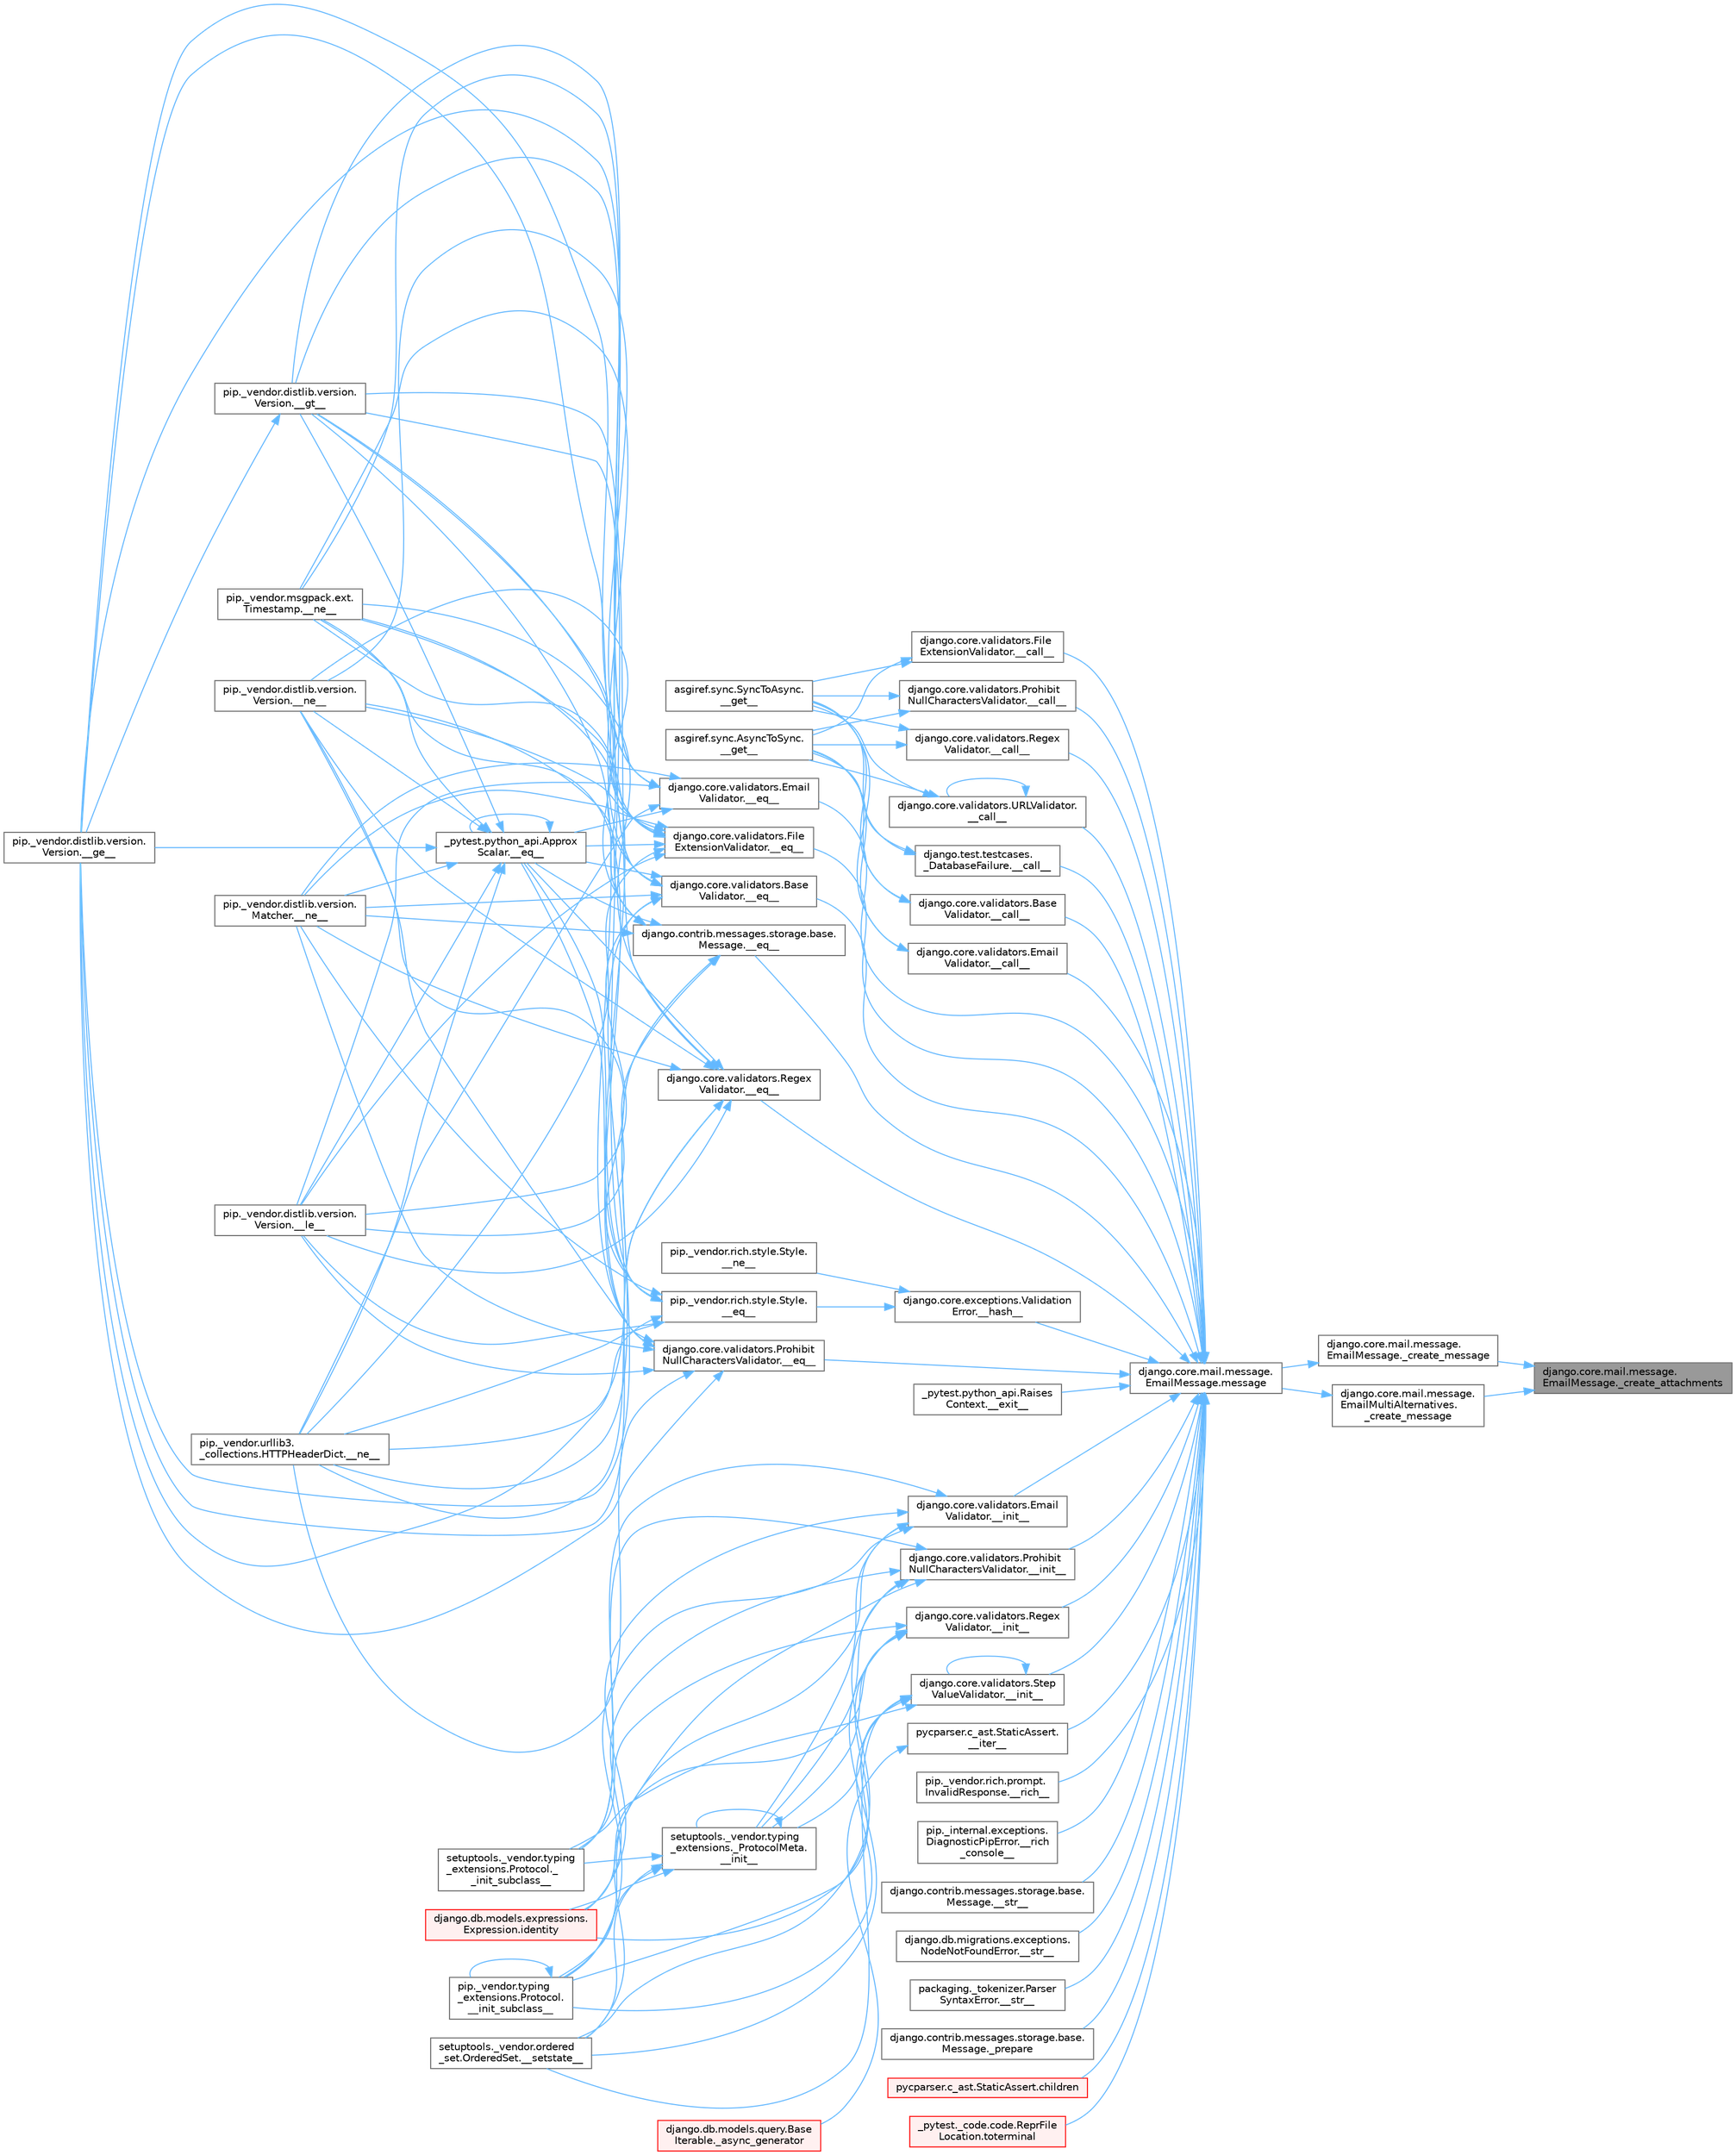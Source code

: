 digraph "django.core.mail.message.EmailMessage._create_attachments"
{
 // LATEX_PDF_SIZE
  bgcolor="transparent";
  edge [fontname=Helvetica,fontsize=10,labelfontname=Helvetica,labelfontsize=10];
  node [fontname=Helvetica,fontsize=10,shape=box,height=0.2,width=0.4];
  rankdir="RL";
  Node1 [id="Node000001",label="django.core.mail.message.\lEmailMessage._create_attachments",height=0.2,width=0.4,color="gray40", fillcolor="grey60", style="filled", fontcolor="black",tooltip=" "];
  Node1 -> Node2 [id="edge1_Node000001_Node000002",dir="back",color="steelblue1",style="solid",tooltip=" "];
  Node2 [id="Node000002",label="django.core.mail.message.\lEmailMessage._create_message",height=0.2,width=0.4,color="grey40", fillcolor="white", style="filled",URL="$classdjango_1_1core_1_1mail_1_1message_1_1_email_message.html#a31c0fbc391763bdd9a5275f8a9188383",tooltip=" "];
  Node2 -> Node3 [id="edge2_Node000002_Node000003",dir="back",color="steelblue1",style="solid",tooltip=" "];
  Node3 [id="Node000003",label="django.core.mail.message.\lEmailMessage.message",height=0.2,width=0.4,color="grey40", fillcolor="white", style="filled",URL="$classdjango_1_1core_1_1mail_1_1message_1_1_email_message.html#abb0f7b60b3f05b0d374e0d91fc1aa42e",tooltip=" "];
  Node3 -> Node4 [id="edge3_Node000003_Node000004",dir="back",color="steelblue1",style="solid",tooltip=" "];
  Node4 [id="Node000004",label="django.core.validators.Base\lValidator.__call__",height=0.2,width=0.4,color="grey40", fillcolor="white", style="filled",URL="$classdjango_1_1core_1_1validators_1_1_base_validator.html#ac718256582df714e061c6b927e045d12",tooltip=" "];
  Node4 -> Node5 [id="edge4_Node000004_Node000005",dir="back",color="steelblue1",style="solid",tooltip=" "];
  Node5 [id="Node000005",label="asgiref.sync.AsyncToSync.\l__get__",height=0.2,width=0.4,color="grey40", fillcolor="white", style="filled",URL="$classasgiref_1_1sync_1_1_async_to_sync.html#a23e9ef7a73da98dad9e3f4e65846969b",tooltip=" "];
  Node4 -> Node6 [id="edge5_Node000004_Node000006",dir="back",color="steelblue1",style="solid",tooltip=" "];
  Node6 [id="Node000006",label="asgiref.sync.SyncToAsync.\l__get__",height=0.2,width=0.4,color="grey40", fillcolor="white", style="filled",URL="$classasgiref_1_1sync_1_1_sync_to_async.html#aebdfbe3f01079a529fd2f39810597381",tooltip=" "];
  Node3 -> Node7 [id="edge6_Node000003_Node000007",dir="back",color="steelblue1",style="solid",tooltip=" "];
  Node7 [id="Node000007",label="django.core.validators.Email\lValidator.__call__",height=0.2,width=0.4,color="grey40", fillcolor="white", style="filled",URL="$classdjango_1_1core_1_1validators_1_1_email_validator.html#ac0268c199dc40556656d540cd51410f8",tooltip=" "];
  Node7 -> Node5 [id="edge7_Node000007_Node000005",dir="back",color="steelblue1",style="solid",tooltip=" "];
  Node7 -> Node6 [id="edge8_Node000007_Node000006",dir="back",color="steelblue1",style="solid",tooltip=" "];
  Node3 -> Node8 [id="edge9_Node000003_Node000008",dir="back",color="steelblue1",style="solid",tooltip=" "];
  Node8 [id="Node000008",label="django.core.validators.File\lExtensionValidator.__call__",height=0.2,width=0.4,color="grey40", fillcolor="white", style="filled",URL="$classdjango_1_1core_1_1validators_1_1_file_extension_validator.html#a8ca13772240522b408e6d8abce6aad7c",tooltip=" "];
  Node8 -> Node5 [id="edge10_Node000008_Node000005",dir="back",color="steelblue1",style="solid",tooltip=" "];
  Node8 -> Node6 [id="edge11_Node000008_Node000006",dir="back",color="steelblue1",style="solid",tooltip=" "];
  Node3 -> Node9 [id="edge12_Node000003_Node000009",dir="back",color="steelblue1",style="solid",tooltip=" "];
  Node9 [id="Node000009",label="django.core.validators.Prohibit\lNullCharactersValidator.__call__",height=0.2,width=0.4,color="grey40", fillcolor="white", style="filled",URL="$classdjango_1_1core_1_1validators_1_1_prohibit_null_characters_validator.html#a09a4196f97efb12d6343daa3fc6983bc",tooltip=" "];
  Node9 -> Node5 [id="edge13_Node000009_Node000005",dir="back",color="steelblue1",style="solid",tooltip=" "];
  Node9 -> Node6 [id="edge14_Node000009_Node000006",dir="back",color="steelblue1",style="solid",tooltip=" "];
  Node3 -> Node10 [id="edge15_Node000003_Node000010",dir="back",color="steelblue1",style="solid",tooltip=" "];
  Node10 [id="Node000010",label="django.core.validators.Regex\lValidator.__call__",height=0.2,width=0.4,color="grey40", fillcolor="white", style="filled",URL="$classdjango_1_1core_1_1validators_1_1_regex_validator.html#a30d4eea6f9d0ab73781123cc26244775",tooltip=" "];
  Node10 -> Node5 [id="edge16_Node000010_Node000005",dir="back",color="steelblue1",style="solid",tooltip=" "];
  Node10 -> Node6 [id="edge17_Node000010_Node000006",dir="back",color="steelblue1",style="solid",tooltip=" "];
  Node3 -> Node11 [id="edge18_Node000003_Node000011",dir="back",color="steelblue1",style="solid",tooltip=" "];
  Node11 [id="Node000011",label="django.core.validators.URLValidator.\l__call__",height=0.2,width=0.4,color="grey40", fillcolor="white", style="filled",URL="$classdjango_1_1core_1_1validators_1_1_u_r_l_validator.html#aed00ff72fd14908f52b3ba962f347e0d",tooltip=" "];
  Node11 -> Node11 [id="edge19_Node000011_Node000011",dir="back",color="steelblue1",style="solid",tooltip=" "];
  Node11 -> Node5 [id="edge20_Node000011_Node000005",dir="back",color="steelblue1",style="solid",tooltip=" "];
  Node11 -> Node6 [id="edge21_Node000011_Node000006",dir="back",color="steelblue1",style="solid",tooltip=" "];
  Node3 -> Node12 [id="edge22_Node000003_Node000012",dir="back",color="steelblue1",style="solid",tooltip=" "];
  Node12 [id="Node000012",label="django.test.testcases.\l_DatabaseFailure.__call__",height=0.2,width=0.4,color="grey40", fillcolor="white", style="filled",URL="$classdjango_1_1test_1_1testcases_1_1___database_failure.html#ab45cf52e31914d71f3b7b4bcb2062e85",tooltip=" "];
  Node12 -> Node5 [id="edge23_Node000012_Node000005",dir="back",color="steelblue1",style="solid",tooltip=" "];
  Node12 -> Node6 [id="edge24_Node000012_Node000006",dir="back",color="steelblue1",style="solid",tooltip=" "];
  Node3 -> Node13 [id="edge25_Node000003_Node000013",dir="back",color="steelblue1",style="solid",tooltip=" "];
  Node13 [id="Node000013",label="django.contrib.messages.storage.base.\lMessage.__eq__",height=0.2,width=0.4,color="grey40", fillcolor="white", style="filled",URL="$classdjango_1_1contrib_1_1messages_1_1storage_1_1base_1_1_message.html#ad2ac4efd789369cba573eb00313e6983",tooltip=" "];
  Node13 -> Node14 [id="edge26_Node000013_Node000014",dir="back",color="steelblue1",style="solid",tooltip=" "];
  Node14 [id="Node000014",label="_pytest.python_api.Approx\lScalar.__eq__",height=0.2,width=0.4,color="grey40", fillcolor="white", style="filled",URL="$class__pytest_1_1python__api_1_1_approx_scalar.html#af4601ee4ca7409927f88c83ebfc3d923",tooltip=" "];
  Node14 -> Node14 [id="edge27_Node000014_Node000014",dir="back",color="steelblue1",style="solid",tooltip=" "];
  Node14 -> Node15 [id="edge28_Node000014_Node000015",dir="back",color="steelblue1",style="solid",tooltip=" "];
  Node15 [id="Node000015",label="pip._vendor.distlib.version.\lVersion.__ge__",height=0.2,width=0.4,color="grey40", fillcolor="white", style="filled",URL="$classpip_1_1__vendor_1_1distlib_1_1version_1_1_version.html#aa6b7b889cebc687ddb5ed9040d01b1ec",tooltip=" "];
  Node14 -> Node16 [id="edge29_Node000014_Node000016",dir="back",color="steelblue1",style="solid",tooltip=" "];
  Node16 [id="Node000016",label="pip._vendor.distlib.version.\lVersion.__gt__",height=0.2,width=0.4,color="grey40", fillcolor="white", style="filled",URL="$classpip_1_1__vendor_1_1distlib_1_1version_1_1_version.html#a51cf0c8da1bb6829173ff6861b10cb5f",tooltip=" "];
  Node16 -> Node15 [id="edge30_Node000016_Node000015",dir="back",color="steelblue1",style="solid",tooltip=" "];
  Node14 -> Node17 [id="edge31_Node000014_Node000017",dir="back",color="steelblue1",style="solid",tooltip=" "];
  Node17 [id="Node000017",label="pip._vendor.distlib.version.\lVersion.__le__",height=0.2,width=0.4,color="grey40", fillcolor="white", style="filled",URL="$classpip_1_1__vendor_1_1distlib_1_1version_1_1_version.html#ae5e2c5d9b76377e286fcf92a382cbb8b",tooltip=" "];
  Node14 -> Node18 [id="edge32_Node000014_Node000018",dir="back",color="steelblue1",style="solid",tooltip=" "];
  Node18 [id="Node000018",label="pip._vendor.distlib.version.\lMatcher.__ne__",height=0.2,width=0.4,color="grey40", fillcolor="white", style="filled",URL="$classpip_1_1__vendor_1_1distlib_1_1version_1_1_matcher.html#a24f8f8a4686bff3018fee5d22f4e02f1",tooltip=" "];
  Node14 -> Node19 [id="edge33_Node000014_Node000019",dir="back",color="steelblue1",style="solid",tooltip=" "];
  Node19 [id="Node000019",label="pip._vendor.distlib.version.\lVersion.__ne__",height=0.2,width=0.4,color="grey40", fillcolor="white", style="filled",URL="$classpip_1_1__vendor_1_1distlib_1_1version_1_1_version.html#aea3cdf6db007318ab1a2e8d144e2a4a1",tooltip=" "];
  Node14 -> Node20 [id="edge34_Node000014_Node000020",dir="back",color="steelblue1",style="solid",tooltip=" "];
  Node20 [id="Node000020",label="pip._vendor.msgpack.ext.\lTimestamp.__ne__",height=0.2,width=0.4,color="grey40", fillcolor="white", style="filled",URL="$classpip_1_1__vendor_1_1msgpack_1_1ext_1_1_timestamp.html#ac38b8cada8075f7a1133b06bc99b2317",tooltip=" "];
  Node14 -> Node21 [id="edge35_Node000014_Node000021",dir="back",color="steelblue1",style="solid",tooltip=" "];
  Node21 [id="Node000021",label="pip._vendor.urllib3.\l_collections.HTTPHeaderDict.__ne__",height=0.2,width=0.4,color="grey40", fillcolor="white", style="filled",URL="$classpip_1_1__vendor_1_1urllib3_1_1__collections_1_1_h_t_t_p_header_dict.html#aa7766a9499d33160a1258e140e35a806",tooltip=" "];
  Node13 -> Node15 [id="edge36_Node000013_Node000015",dir="back",color="steelblue1",style="solid",tooltip=" "];
  Node13 -> Node16 [id="edge37_Node000013_Node000016",dir="back",color="steelblue1",style="solid",tooltip=" "];
  Node13 -> Node17 [id="edge38_Node000013_Node000017",dir="back",color="steelblue1",style="solid",tooltip=" "];
  Node13 -> Node18 [id="edge39_Node000013_Node000018",dir="back",color="steelblue1",style="solid",tooltip=" "];
  Node13 -> Node19 [id="edge40_Node000013_Node000019",dir="back",color="steelblue1",style="solid",tooltip=" "];
  Node13 -> Node20 [id="edge41_Node000013_Node000020",dir="back",color="steelblue1",style="solid",tooltip=" "];
  Node13 -> Node21 [id="edge42_Node000013_Node000021",dir="back",color="steelblue1",style="solid",tooltip=" "];
  Node3 -> Node22 [id="edge43_Node000003_Node000022",dir="back",color="steelblue1",style="solid",tooltip=" "];
  Node22 [id="Node000022",label="django.core.validators.Base\lValidator.__eq__",height=0.2,width=0.4,color="grey40", fillcolor="white", style="filled",URL="$classdjango_1_1core_1_1validators_1_1_base_validator.html#ab0ead9d761c7f04c6663331233936a13",tooltip=" "];
  Node22 -> Node14 [id="edge44_Node000022_Node000014",dir="back",color="steelblue1",style="solid",tooltip=" "];
  Node22 -> Node15 [id="edge45_Node000022_Node000015",dir="back",color="steelblue1",style="solid",tooltip=" "];
  Node22 -> Node16 [id="edge46_Node000022_Node000016",dir="back",color="steelblue1",style="solid",tooltip=" "];
  Node22 -> Node17 [id="edge47_Node000022_Node000017",dir="back",color="steelblue1",style="solid",tooltip=" "];
  Node22 -> Node18 [id="edge48_Node000022_Node000018",dir="back",color="steelblue1",style="solid",tooltip=" "];
  Node22 -> Node19 [id="edge49_Node000022_Node000019",dir="back",color="steelblue1",style="solid",tooltip=" "];
  Node22 -> Node20 [id="edge50_Node000022_Node000020",dir="back",color="steelblue1",style="solid",tooltip=" "];
  Node22 -> Node21 [id="edge51_Node000022_Node000021",dir="back",color="steelblue1",style="solid",tooltip=" "];
  Node3 -> Node23 [id="edge52_Node000003_Node000023",dir="back",color="steelblue1",style="solid",tooltip=" "];
  Node23 [id="Node000023",label="django.core.validators.Email\lValidator.__eq__",height=0.2,width=0.4,color="grey40", fillcolor="white", style="filled",URL="$classdjango_1_1core_1_1validators_1_1_email_validator.html#a0c0423cabf7734c70c6a5161b3724f22",tooltip=" "];
  Node23 -> Node14 [id="edge53_Node000023_Node000014",dir="back",color="steelblue1",style="solid",tooltip=" "];
  Node23 -> Node15 [id="edge54_Node000023_Node000015",dir="back",color="steelblue1",style="solid",tooltip=" "];
  Node23 -> Node16 [id="edge55_Node000023_Node000016",dir="back",color="steelblue1",style="solid",tooltip=" "];
  Node23 -> Node17 [id="edge56_Node000023_Node000017",dir="back",color="steelblue1",style="solid",tooltip=" "];
  Node23 -> Node18 [id="edge57_Node000023_Node000018",dir="back",color="steelblue1",style="solid",tooltip=" "];
  Node23 -> Node19 [id="edge58_Node000023_Node000019",dir="back",color="steelblue1",style="solid",tooltip=" "];
  Node23 -> Node20 [id="edge59_Node000023_Node000020",dir="back",color="steelblue1",style="solid",tooltip=" "];
  Node23 -> Node21 [id="edge60_Node000023_Node000021",dir="back",color="steelblue1",style="solid",tooltip=" "];
  Node3 -> Node24 [id="edge61_Node000003_Node000024",dir="back",color="steelblue1",style="solid",tooltip=" "];
  Node24 [id="Node000024",label="django.core.validators.File\lExtensionValidator.__eq__",height=0.2,width=0.4,color="grey40", fillcolor="white", style="filled",URL="$classdjango_1_1core_1_1validators_1_1_file_extension_validator.html#a8cab899a2d0339a6a659bb01d56021ac",tooltip=" "];
  Node24 -> Node14 [id="edge62_Node000024_Node000014",dir="back",color="steelblue1",style="solid",tooltip=" "];
  Node24 -> Node15 [id="edge63_Node000024_Node000015",dir="back",color="steelblue1",style="solid",tooltip=" "];
  Node24 -> Node16 [id="edge64_Node000024_Node000016",dir="back",color="steelblue1",style="solid",tooltip=" "];
  Node24 -> Node17 [id="edge65_Node000024_Node000017",dir="back",color="steelblue1",style="solid",tooltip=" "];
  Node24 -> Node18 [id="edge66_Node000024_Node000018",dir="back",color="steelblue1",style="solid",tooltip=" "];
  Node24 -> Node19 [id="edge67_Node000024_Node000019",dir="back",color="steelblue1",style="solid",tooltip=" "];
  Node24 -> Node20 [id="edge68_Node000024_Node000020",dir="back",color="steelblue1",style="solid",tooltip=" "];
  Node24 -> Node21 [id="edge69_Node000024_Node000021",dir="back",color="steelblue1",style="solid",tooltip=" "];
  Node3 -> Node25 [id="edge70_Node000003_Node000025",dir="back",color="steelblue1",style="solid",tooltip=" "];
  Node25 [id="Node000025",label="django.core.validators.Prohibit\lNullCharactersValidator.__eq__",height=0.2,width=0.4,color="grey40", fillcolor="white", style="filled",URL="$classdjango_1_1core_1_1validators_1_1_prohibit_null_characters_validator.html#a753c64fb818e4b226faff3c8b846c97a",tooltip=" "];
  Node25 -> Node14 [id="edge71_Node000025_Node000014",dir="back",color="steelblue1",style="solid",tooltip=" "];
  Node25 -> Node15 [id="edge72_Node000025_Node000015",dir="back",color="steelblue1",style="solid",tooltip=" "];
  Node25 -> Node16 [id="edge73_Node000025_Node000016",dir="back",color="steelblue1",style="solid",tooltip=" "];
  Node25 -> Node17 [id="edge74_Node000025_Node000017",dir="back",color="steelblue1",style="solid",tooltip=" "];
  Node25 -> Node18 [id="edge75_Node000025_Node000018",dir="back",color="steelblue1",style="solid",tooltip=" "];
  Node25 -> Node19 [id="edge76_Node000025_Node000019",dir="back",color="steelblue1",style="solid",tooltip=" "];
  Node25 -> Node20 [id="edge77_Node000025_Node000020",dir="back",color="steelblue1",style="solid",tooltip=" "];
  Node25 -> Node21 [id="edge78_Node000025_Node000021",dir="back",color="steelblue1",style="solid",tooltip=" "];
  Node3 -> Node26 [id="edge79_Node000003_Node000026",dir="back",color="steelblue1",style="solid",tooltip=" "];
  Node26 [id="Node000026",label="django.core.validators.Regex\lValidator.__eq__",height=0.2,width=0.4,color="grey40", fillcolor="white", style="filled",URL="$classdjango_1_1core_1_1validators_1_1_regex_validator.html#a18919d09fcbe332a2b693ad5a178a974",tooltip=" "];
  Node26 -> Node14 [id="edge80_Node000026_Node000014",dir="back",color="steelblue1",style="solid",tooltip=" "];
  Node26 -> Node15 [id="edge81_Node000026_Node000015",dir="back",color="steelblue1",style="solid",tooltip=" "];
  Node26 -> Node16 [id="edge82_Node000026_Node000016",dir="back",color="steelblue1",style="solid",tooltip=" "];
  Node26 -> Node17 [id="edge83_Node000026_Node000017",dir="back",color="steelblue1",style="solid",tooltip=" "];
  Node26 -> Node18 [id="edge84_Node000026_Node000018",dir="back",color="steelblue1",style="solid",tooltip=" "];
  Node26 -> Node19 [id="edge85_Node000026_Node000019",dir="back",color="steelblue1",style="solid",tooltip=" "];
  Node26 -> Node20 [id="edge86_Node000026_Node000020",dir="back",color="steelblue1",style="solid",tooltip=" "];
  Node26 -> Node21 [id="edge87_Node000026_Node000021",dir="back",color="steelblue1",style="solid",tooltip=" "];
  Node3 -> Node27 [id="edge88_Node000003_Node000027",dir="back",color="steelblue1",style="solid",tooltip=" "];
  Node27 [id="Node000027",label="_pytest.python_api.Raises\lContext.__exit__",height=0.2,width=0.4,color="grey40", fillcolor="white", style="filled",URL="$class__pytest_1_1python__api_1_1_raises_context.html#af8b4d6b3e44a1b3a298be3c6670c2c4c",tooltip=" "];
  Node3 -> Node28 [id="edge89_Node000003_Node000028",dir="back",color="steelblue1",style="solid",tooltip=" "];
  Node28 [id="Node000028",label="django.core.exceptions.Validation\lError.__hash__",height=0.2,width=0.4,color="grey40", fillcolor="white", style="filled",URL="$classdjango_1_1core_1_1exceptions_1_1_validation_error.html#a0fbfa1e6ff93f5f41447b8d1b89595e0",tooltip=" "];
  Node28 -> Node29 [id="edge90_Node000028_Node000029",dir="back",color="steelblue1",style="solid",tooltip=" "];
  Node29 [id="Node000029",label="pip._vendor.rich.style.Style.\l__eq__",height=0.2,width=0.4,color="grey40", fillcolor="white", style="filled",URL="$classpip_1_1__vendor_1_1rich_1_1style_1_1_style.html#aa1040cd22d3171dc8ac3f0ce31653284",tooltip=" "];
  Node29 -> Node14 [id="edge91_Node000029_Node000014",dir="back",color="steelblue1",style="solid",tooltip=" "];
  Node29 -> Node15 [id="edge92_Node000029_Node000015",dir="back",color="steelblue1",style="solid",tooltip=" "];
  Node29 -> Node16 [id="edge93_Node000029_Node000016",dir="back",color="steelblue1",style="solid",tooltip=" "];
  Node29 -> Node17 [id="edge94_Node000029_Node000017",dir="back",color="steelblue1",style="solid",tooltip=" "];
  Node29 -> Node18 [id="edge95_Node000029_Node000018",dir="back",color="steelblue1",style="solid",tooltip=" "];
  Node29 -> Node19 [id="edge96_Node000029_Node000019",dir="back",color="steelblue1",style="solid",tooltip=" "];
  Node29 -> Node20 [id="edge97_Node000029_Node000020",dir="back",color="steelblue1",style="solid",tooltip=" "];
  Node29 -> Node21 [id="edge98_Node000029_Node000021",dir="back",color="steelblue1",style="solid",tooltip=" "];
  Node28 -> Node30 [id="edge99_Node000028_Node000030",dir="back",color="steelblue1",style="solid",tooltip=" "];
  Node30 [id="Node000030",label="pip._vendor.rich.style.Style.\l__ne__",height=0.2,width=0.4,color="grey40", fillcolor="white", style="filled",URL="$classpip_1_1__vendor_1_1rich_1_1style_1_1_style.html#a97595d869459e2d619505c87c0b9fe81",tooltip=" "];
  Node3 -> Node31 [id="edge100_Node000003_Node000031",dir="back",color="steelblue1",style="solid",tooltip=" "];
  Node31 [id="Node000031",label="django.core.validators.Email\lValidator.__init__",height=0.2,width=0.4,color="grey40", fillcolor="white", style="filled",URL="$classdjango_1_1core_1_1validators_1_1_email_validator.html#a35882b08085b9fe88180967f604ed9b8",tooltip=" "];
  Node31 -> Node32 [id="edge101_Node000031_Node000032",dir="back",color="steelblue1",style="solid",tooltip=" "];
  Node32 [id="Node000032",label="setuptools._vendor.typing\l_extensions._ProtocolMeta.\l__init__",height=0.2,width=0.4,color="grey40", fillcolor="white", style="filled",URL="$classsetuptools_1_1__vendor_1_1typing__extensions_1_1___protocol_meta.html#a7bbaff8ac6d19534b46bca363ee0b43a",tooltip=" "];
  Node32 -> Node32 [id="edge102_Node000032_Node000032",dir="back",color="steelblue1",style="solid",tooltip=" "];
  Node32 -> Node33 [id="edge103_Node000032_Node000033",dir="back",color="steelblue1",style="solid",tooltip=" "];
  Node33 [id="Node000033",label="pip._vendor.typing\l_extensions.Protocol.\l__init_subclass__",height=0.2,width=0.4,color="grey40", fillcolor="white", style="filled",URL="$classpip_1_1__vendor_1_1typing__extensions_1_1_protocol.html#a2916efc86cebb8aba6deb7fd30b33988",tooltip=" "];
  Node33 -> Node33 [id="edge104_Node000033_Node000033",dir="back",color="steelblue1",style="solid",tooltip=" "];
  Node32 -> Node34 [id="edge105_Node000032_Node000034",dir="back",color="steelblue1",style="solid",tooltip=" "];
  Node34 [id="Node000034",label="setuptools._vendor.typing\l_extensions.Protocol._\l_init_subclass__",height=0.2,width=0.4,color="grey40", fillcolor="white", style="filled",URL="$classsetuptools_1_1__vendor_1_1typing__extensions_1_1_protocol.html#ac6cbebc092a4724ab3704c5334059874",tooltip=" "];
  Node32 -> Node35 [id="edge106_Node000032_Node000035",dir="back",color="steelblue1",style="solid",tooltip=" "];
  Node35 [id="Node000035",label="setuptools._vendor.ordered\l_set.OrderedSet.__setstate__",height=0.2,width=0.4,color="grey40", fillcolor="white", style="filled",URL="$classsetuptools_1_1__vendor_1_1ordered__set_1_1_ordered_set.html#aa7f7de9d987829525d06db565fe1b4a1",tooltip=" "];
  Node32 -> Node36 [id="edge107_Node000032_Node000036",dir="back",color="steelblue1",style="solid",tooltip=" "];
  Node36 [id="Node000036",label="django.db.models.expressions.\lExpression.identity",height=0.2,width=0.4,color="red", fillcolor="#FFF0F0", style="filled",URL="$classdjango_1_1db_1_1models_1_1expressions_1_1_expression.html#a10048810b5eb8641acf3bc150731b925",tooltip=" "];
  Node31 -> Node33 [id="edge108_Node000031_Node000033",dir="back",color="steelblue1",style="solid",tooltip=" "];
  Node31 -> Node34 [id="edge109_Node000031_Node000034",dir="back",color="steelblue1",style="solid",tooltip=" "];
  Node31 -> Node35 [id="edge110_Node000031_Node000035",dir="back",color="steelblue1",style="solid",tooltip=" "];
  Node31 -> Node36 [id="edge111_Node000031_Node000036",dir="back",color="steelblue1",style="solid",tooltip=" "];
  Node3 -> Node53 [id="edge112_Node000003_Node000053",dir="back",color="steelblue1",style="solid",tooltip=" "];
  Node53 [id="Node000053",label="django.core.validators.Prohibit\lNullCharactersValidator.__init__",height=0.2,width=0.4,color="grey40", fillcolor="white", style="filled",URL="$classdjango_1_1core_1_1validators_1_1_prohibit_null_characters_validator.html#a5bb5d46af80d54ea1af89e4597a13c85",tooltip=" "];
  Node53 -> Node32 [id="edge113_Node000053_Node000032",dir="back",color="steelblue1",style="solid",tooltip=" "];
  Node53 -> Node33 [id="edge114_Node000053_Node000033",dir="back",color="steelblue1",style="solid",tooltip=" "];
  Node53 -> Node34 [id="edge115_Node000053_Node000034",dir="back",color="steelblue1",style="solid",tooltip=" "];
  Node53 -> Node35 [id="edge116_Node000053_Node000035",dir="back",color="steelblue1",style="solid",tooltip=" "];
  Node53 -> Node36 [id="edge117_Node000053_Node000036",dir="back",color="steelblue1",style="solid",tooltip=" "];
  Node3 -> Node54 [id="edge118_Node000003_Node000054",dir="back",color="steelblue1",style="solid",tooltip=" "];
  Node54 [id="Node000054",label="django.core.validators.Regex\lValidator.__init__",height=0.2,width=0.4,color="grey40", fillcolor="white", style="filled",URL="$classdjango_1_1core_1_1validators_1_1_regex_validator.html#ad231bde76c876582cc0e7cf981921690",tooltip=" "];
  Node54 -> Node32 [id="edge119_Node000054_Node000032",dir="back",color="steelblue1",style="solid",tooltip=" "];
  Node54 -> Node33 [id="edge120_Node000054_Node000033",dir="back",color="steelblue1",style="solid",tooltip=" "];
  Node54 -> Node34 [id="edge121_Node000054_Node000034",dir="back",color="steelblue1",style="solid",tooltip=" "];
  Node54 -> Node35 [id="edge122_Node000054_Node000035",dir="back",color="steelblue1",style="solid",tooltip=" "];
  Node54 -> Node36 [id="edge123_Node000054_Node000036",dir="back",color="steelblue1",style="solid",tooltip=" "];
  Node3 -> Node55 [id="edge124_Node000003_Node000055",dir="back",color="steelblue1",style="solid",tooltip=" "];
  Node55 [id="Node000055",label="django.core.validators.Step\lValueValidator.__init__",height=0.2,width=0.4,color="grey40", fillcolor="white", style="filled",URL="$classdjango_1_1core_1_1validators_1_1_step_value_validator.html#a79c2622ba069440c10e12e9e9d09b83a",tooltip=" "];
  Node55 -> Node55 [id="edge125_Node000055_Node000055",dir="back",color="steelblue1",style="solid",tooltip=" "];
  Node55 -> Node32 [id="edge126_Node000055_Node000032",dir="back",color="steelblue1",style="solid",tooltip=" "];
  Node55 -> Node33 [id="edge127_Node000055_Node000033",dir="back",color="steelblue1",style="solid",tooltip=" "];
  Node55 -> Node34 [id="edge128_Node000055_Node000034",dir="back",color="steelblue1",style="solid",tooltip=" "];
  Node55 -> Node35 [id="edge129_Node000055_Node000035",dir="back",color="steelblue1",style="solid",tooltip=" "];
  Node55 -> Node36 [id="edge130_Node000055_Node000036",dir="back",color="steelblue1",style="solid",tooltip=" "];
  Node3 -> Node56 [id="edge131_Node000003_Node000056",dir="back",color="steelblue1",style="solid",tooltip=" "];
  Node56 [id="Node000056",label="pycparser.c_ast.StaticAssert.\l__iter__",height=0.2,width=0.4,color="grey40", fillcolor="white", style="filled",URL="$classpycparser_1_1c__ast_1_1_static_assert.html#ad3b86895cfe2568804c94d6e7b08d4ee",tooltip=" "];
  Node56 -> Node57 [id="edge132_Node000056_Node000057",dir="back",color="steelblue1",style="solid",tooltip=" "];
  Node57 [id="Node000057",label="django.db.models.query.Base\lIterable._async_generator",height=0.2,width=0.4,color="red", fillcolor="#FFF0F0", style="filled",URL="$classdjango_1_1db_1_1models_1_1query_1_1_base_iterable.html#a3ecc2267976bc6628d1fe84d78355144",tooltip=" "];
  Node3 -> Node59 [id="edge133_Node000003_Node000059",dir="back",color="steelblue1",style="solid",tooltip=" "];
  Node59 [id="Node000059",label="pip._vendor.rich.prompt.\lInvalidResponse.__rich__",height=0.2,width=0.4,color="grey40", fillcolor="white", style="filled",URL="$classpip_1_1__vendor_1_1rich_1_1prompt_1_1_invalid_response.html#ac4b741044d004c56cef13892809cdf62",tooltip=" "];
  Node3 -> Node60 [id="edge134_Node000003_Node000060",dir="back",color="steelblue1",style="solid",tooltip=" "];
  Node60 [id="Node000060",label="pip._internal.exceptions.\lDiagnosticPipError.__rich\l_console__",height=0.2,width=0.4,color="grey40", fillcolor="white", style="filled",URL="$classpip_1_1__internal_1_1exceptions_1_1_diagnostic_pip_error.html#ae53a5c1fbcdadc8c58ac65565862d7a7",tooltip=" "];
  Node3 -> Node61 [id="edge135_Node000003_Node000061",dir="back",color="steelblue1",style="solid",tooltip=" "];
  Node61 [id="Node000061",label="django.contrib.messages.storage.base.\lMessage.__str__",height=0.2,width=0.4,color="grey40", fillcolor="white", style="filled",URL="$classdjango_1_1contrib_1_1messages_1_1storage_1_1base_1_1_message.html#a7e5fe48ea79250d7081fcc1d0b621bcc",tooltip=" "];
  Node3 -> Node62 [id="edge136_Node000003_Node000062",dir="back",color="steelblue1",style="solid",tooltip=" "];
  Node62 [id="Node000062",label="django.db.migrations.exceptions.\lNodeNotFoundError.__str__",height=0.2,width=0.4,color="grey40", fillcolor="white", style="filled",URL="$classdjango_1_1db_1_1migrations_1_1exceptions_1_1_node_not_found_error.html#aed2e967842d4b299d1f070de75fc5d85",tooltip=" "];
  Node3 -> Node63 [id="edge137_Node000003_Node000063",dir="back",color="steelblue1",style="solid",tooltip=" "];
  Node63 [id="Node000063",label="packaging._tokenizer.Parser\lSyntaxError.__str__",height=0.2,width=0.4,color="grey40", fillcolor="white", style="filled",URL="$classpackaging_1_1__tokenizer_1_1_parser_syntax_error.html#a1bf72be61084f1c233150f3b3b9d920e",tooltip=" "];
  Node3 -> Node64 [id="edge138_Node000003_Node000064",dir="back",color="steelblue1",style="solid",tooltip=" "];
  Node64 [id="Node000064",label="django.contrib.messages.storage.base.\lMessage._prepare",height=0.2,width=0.4,color="grey40", fillcolor="white", style="filled",URL="$classdjango_1_1contrib_1_1messages_1_1storage_1_1base_1_1_message.html#aba513115f12700700b95b68a7cc8886b",tooltip=" "];
  Node3 -> Node65 [id="edge139_Node000003_Node000065",dir="back",color="steelblue1",style="solid",tooltip=" "];
  Node65 [id="Node000065",label="pycparser.c_ast.StaticAssert.children",height=0.2,width=0.4,color="red", fillcolor="#FFF0F0", style="filled",URL="$classpycparser_1_1c__ast_1_1_static_assert.html#aabc32ad80562da5a8ad717a6ceeed040",tooltip=" "];
  Node3 -> Node2225 [id="edge140_Node000003_Node002225",dir="back",color="steelblue1",style="solid",tooltip=" "];
  Node2225 [id="Node002225",label="_pytest._code.code.ReprFile\lLocation.toterminal",height=0.2,width=0.4,color="red", fillcolor="#FFF0F0", style="filled",URL="$class__pytest_1_1__code_1_1code_1_1_repr_file_location.html#a24c0b41aff9ce336d0e7b48d95f782ee",tooltip=" "];
  Node1 -> Node3205 [id="edge141_Node000001_Node003205",dir="back",color="steelblue1",style="solid",tooltip=" "];
  Node3205 [id="Node003205",label="django.core.mail.message.\lEmailMultiAlternatives.\l_create_message",height=0.2,width=0.4,color="grey40", fillcolor="white", style="filled",URL="$classdjango_1_1core_1_1mail_1_1message_1_1_email_multi_alternatives.html#aca1d6cc9e7b907373cbd4e5c9bd635e2",tooltip=" "];
  Node3205 -> Node3 [id="edge142_Node003205_Node000003",dir="back",color="steelblue1",style="solid",tooltip=" "];
}
